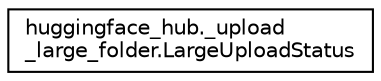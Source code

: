 digraph "Graphical Class Hierarchy"
{
 // LATEX_PDF_SIZE
  edge [fontname="Helvetica",fontsize="10",labelfontname="Helvetica",labelfontsize="10"];
  node [fontname="Helvetica",fontsize="10",shape=record];
  rankdir="LR";
  Node0 [label="huggingface_hub._upload\l_large_folder.LargeUploadStatus",height=0.2,width=0.4,color="black", fillcolor="white", style="filled",URL="$classhuggingface__hub_1_1__upload__large__folder_1_1LargeUploadStatus.html",tooltip=" "];
}
